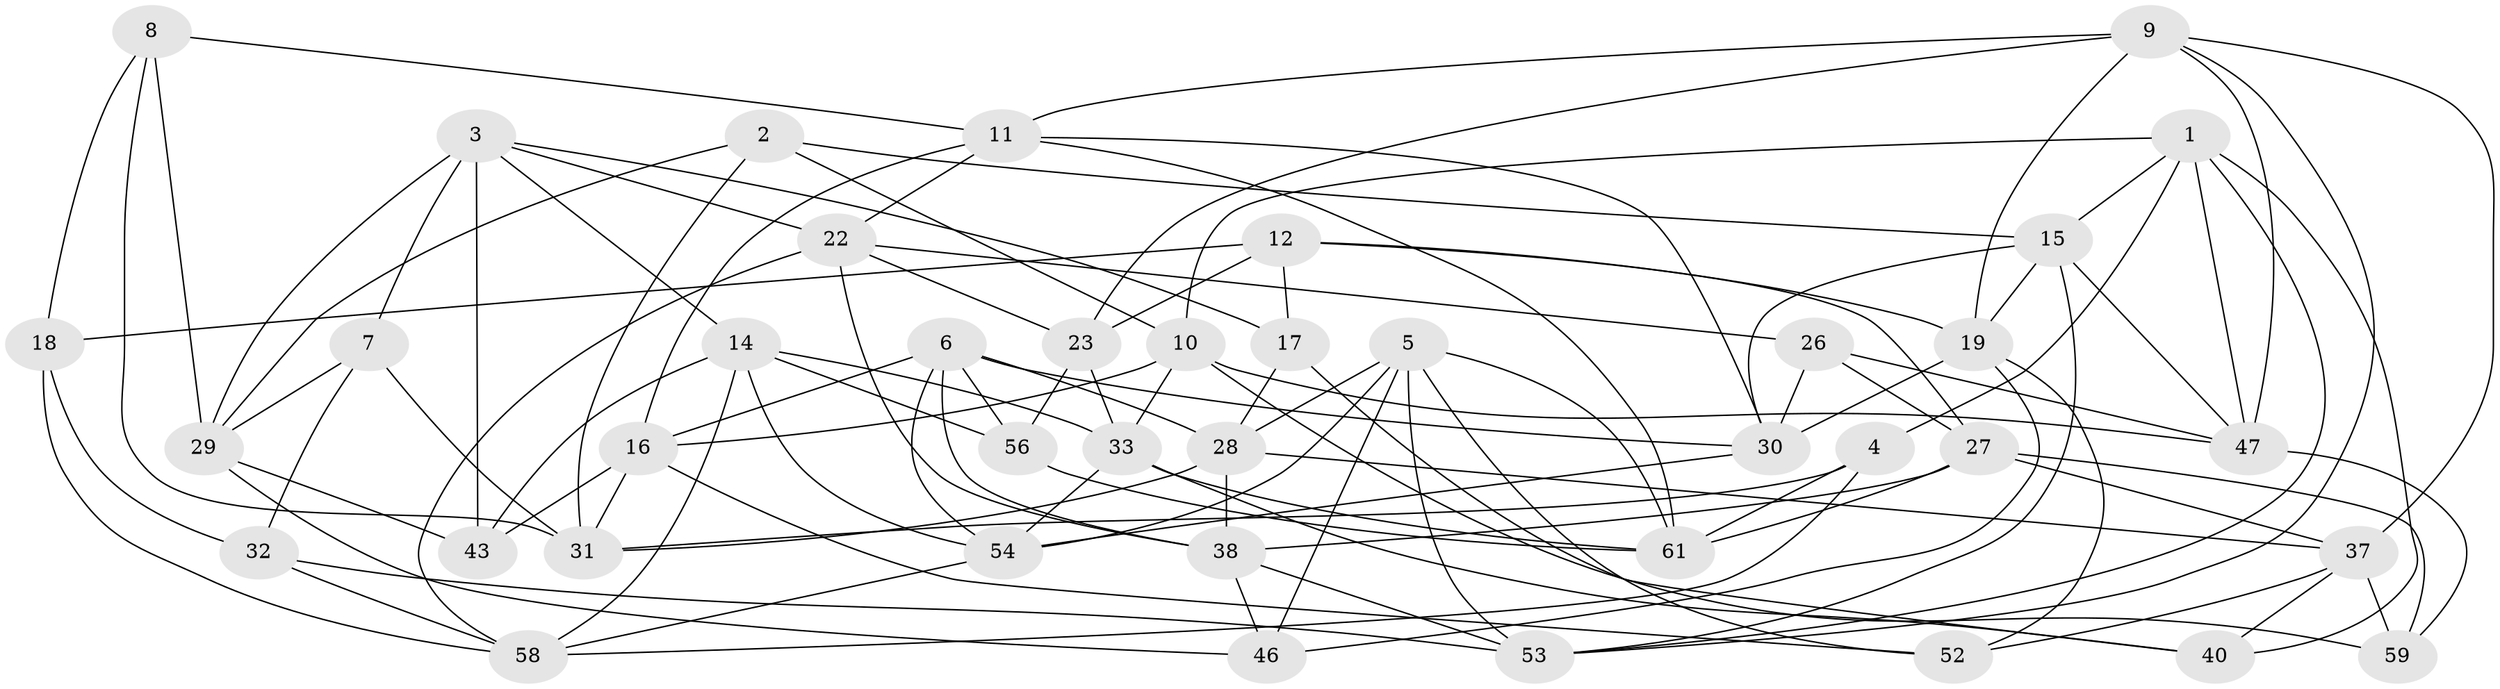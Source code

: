 // Generated by graph-tools (version 1.1) at 2025/24/03/03/25 07:24:22]
// undirected, 41 vertices, 108 edges
graph export_dot {
graph [start="1"]
  node [color=gray90,style=filled];
  1 [super="+20"];
  2;
  3 [super="+41"];
  4;
  5 [super="+24"];
  6 [super="+66"];
  7;
  8;
  9 [super="+25"];
  10 [super="+64"];
  11 [super="+44"];
  12 [super="+13"];
  14 [super="+48"];
  15 [super="+21"];
  16 [super="+57"];
  17;
  18;
  19 [super="+36"];
  22 [super="+39"];
  23 [super="+55"];
  26;
  27 [super="+45"];
  28 [super="+51"];
  29 [super="+49"];
  30 [super="+35"];
  31 [super="+34"];
  32;
  33 [super="+62"];
  37 [super="+42"];
  38 [super="+50"];
  40;
  43;
  46;
  47 [super="+67"];
  52;
  53 [super="+63"];
  54 [super="+65"];
  56;
  58 [super="+60"];
  59;
  61 [super="+68"];
  1 -- 40;
  1 -- 4;
  1 -- 47;
  1 -- 15;
  1 -- 53;
  1 -- 10;
  2 -- 31;
  2 -- 15;
  2 -- 29;
  2 -- 10;
  3 -- 22;
  3 -- 17;
  3 -- 14;
  3 -- 43;
  3 -- 7;
  3 -- 29;
  4 -- 61;
  4 -- 58;
  4 -- 31;
  5 -- 54;
  5 -- 28;
  5 -- 46;
  5 -- 61;
  5 -- 52;
  5 -- 53;
  6 -- 16;
  6 -- 38;
  6 -- 56;
  6 -- 30;
  6 -- 28;
  6 -- 54;
  7 -- 32;
  7 -- 29;
  7 -- 31;
  8 -- 18;
  8 -- 29;
  8 -- 11;
  8 -- 31;
  9 -- 11;
  9 -- 23;
  9 -- 53;
  9 -- 37;
  9 -- 47;
  9 -- 19;
  10 -- 59;
  10 -- 16;
  10 -- 33;
  10 -- 47;
  11 -- 30;
  11 -- 61;
  11 -- 22;
  11 -- 16;
  12 -- 18;
  12 -- 27;
  12 -- 17;
  12 -- 19;
  12 -- 23 [weight=2];
  14 -- 43;
  14 -- 56;
  14 -- 58;
  14 -- 33;
  14 -- 54;
  15 -- 19;
  15 -- 53;
  15 -- 47;
  15 -- 30;
  16 -- 31;
  16 -- 43;
  16 -- 52;
  17 -- 40;
  17 -- 28;
  18 -- 58;
  18 -- 32;
  19 -- 46;
  19 -- 52;
  19 -- 30;
  22 -- 38;
  22 -- 26;
  22 -- 58;
  22 -- 23;
  23 -- 56;
  23 -- 33;
  26 -- 27;
  26 -- 30;
  26 -- 47;
  27 -- 59;
  27 -- 38;
  27 -- 37;
  27 -- 61;
  28 -- 31;
  28 -- 37;
  28 -- 38;
  29 -- 46;
  29 -- 43;
  30 -- 54;
  32 -- 58;
  32 -- 53;
  33 -- 54;
  33 -- 40;
  33 -- 61;
  37 -- 59;
  37 -- 40;
  37 -- 52;
  38 -- 46;
  38 -- 53;
  47 -- 59;
  54 -- 58;
  56 -- 61;
}

